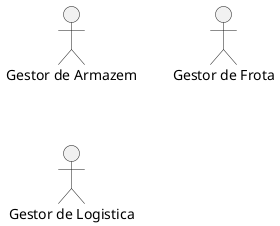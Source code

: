 @startuml PV System Context Diagram
"Gestor de Armazem" as GA
"Gestor de Frota" as GF
"Gestor de Logistica" as GL

@enduml